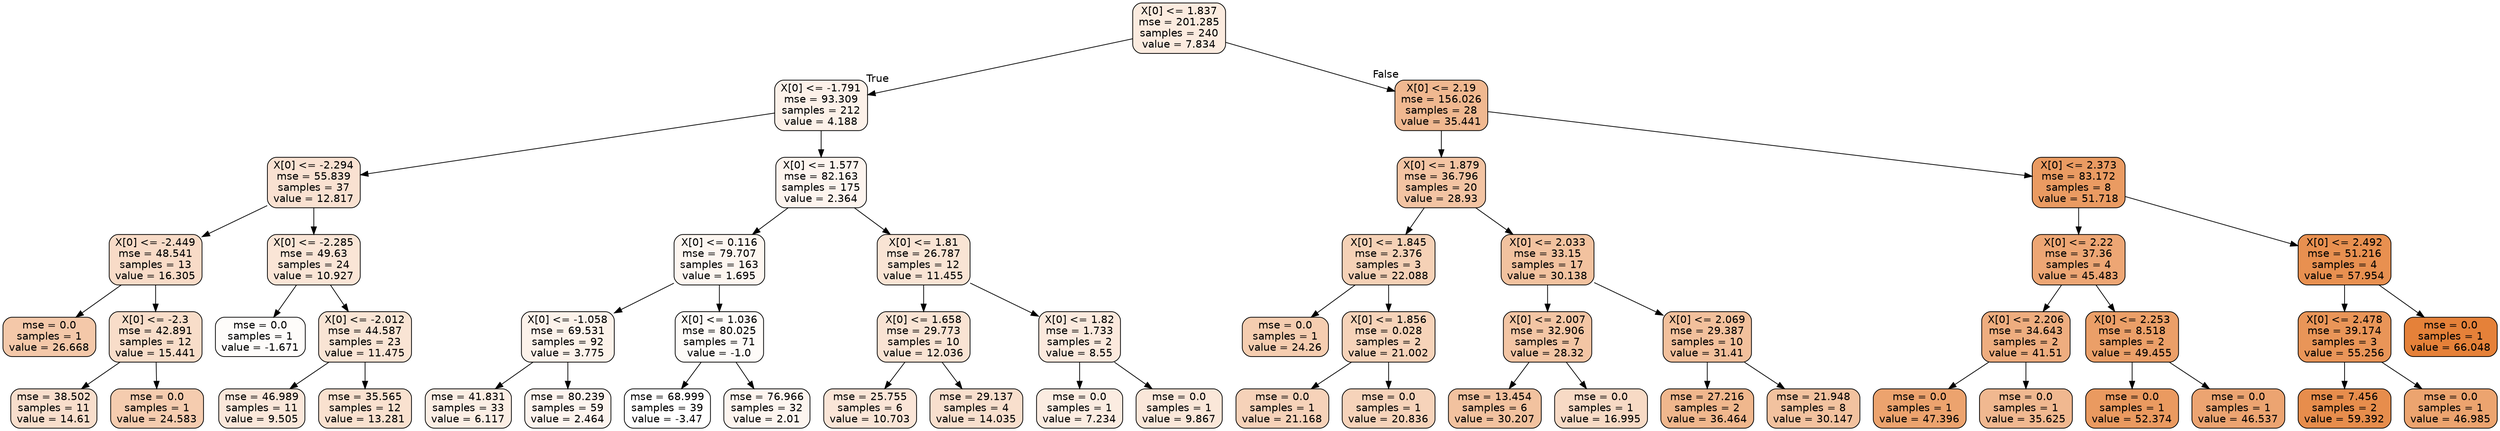digraph Tree {
node [shape=box, style="filled, rounded", color="black", fontname=helvetica] ;
edge [fontname=helvetica] ;
0 [label="X[0] <= 1.837\nmse = 201.285\nsamples = 240\nvalue = 7.834", fillcolor="#fbebdf"] ;
1 [label="X[0] <= -1.791\nmse = 93.309\nsamples = 212\nvalue = 4.188", fillcolor="#fcf1e9"] ;
0 -> 1 [labeldistance=2.5, labelangle=45, headlabel="True"] ;
2 [label="X[0] <= -2.294\nmse = 55.839\nsamples = 37\nvalue = 12.817", fillcolor="#f9e1d1"] ;
1 -> 2 ;
3 [label="X[0] <= -2.449\nmse = 48.541\nsamples = 13\nvalue = 16.305", fillcolor="#f8dbc7"] ;
2 -> 3 ;
4 [label="mse = 0.0\nsamples = 1\nvalue = 26.668", fillcolor="#f4c8a9"] ;
3 -> 4 ;
5 [label="X[0] <= -2.3\nmse = 42.891\nsamples = 12\nvalue = 15.441", fillcolor="#f8ddc9"] ;
3 -> 5 ;
6 [label="mse = 38.502\nsamples = 11\nvalue = 14.61", fillcolor="#f8decc"] ;
5 -> 6 ;
7 [label="mse = 0.0\nsamples = 1\nvalue = 24.583", fillcolor="#f5ccaf"] ;
5 -> 7 ;
8 [label="X[0] <= -2.285\nmse = 49.63\nsamples = 24\nvalue = 10.927", fillcolor="#fae5d6"] ;
2 -> 8 ;
9 [label="mse = 0.0\nsamples = 1\nvalue = -1.671", fillcolor="#fefcfa"] ;
8 -> 9 ;
10 [label="X[0] <= -2.012\nmse = 44.587\nsamples = 23\nvalue = 11.475", fillcolor="#f9e4d4"] ;
8 -> 10 ;
11 [label="mse = 46.989\nsamples = 11\nvalue = 9.505", fillcolor="#fae7da"] ;
10 -> 11 ;
12 [label="mse = 35.565\nsamples = 12\nvalue = 13.281", fillcolor="#f9e1cf"] ;
10 -> 12 ;
13 [label="X[0] <= 1.577\nmse = 82.163\nsamples = 175\nvalue = 2.364", fillcolor="#fdf4ee"] ;
1 -> 13 ;
14 [label="X[0] <= 0.116\nmse = 79.707\nsamples = 163\nvalue = 1.695", fillcolor="#fdf6f0"] ;
13 -> 14 ;
15 [label="X[0] <= -1.058\nmse = 69.531\nsamples = 92\nvalue = 3.775", fillcolor="#fcf2ea"] ;
14 -> 15 ;
16 [label="mse = 41.831\nsamples = 33\nvalue = 6.117", fillcolor="#fbeee4"] ;
15 -> 16 ;
17 [label="mse = 80.239\nsamples = 59\nvalue = 2.464", fillcolor="#fdf4ee"] ;
15 -> 17 ;
18 [label="X[0] <= 1.036\nmse = 80.025\nsamples = 71\nvalue = -1.0", fillcolor="#fefbf8"] ;
14 -> 18 ;
19 [label="mse = 68.999\nsamples = 39\nvalue = -3.47", fillcolor="#ffffff"] ;
18 -> 19 ;
20 [label="mse = 76.966\nsamples = 32\nvalue = 2.01", fillcolor="#fdf5ef"] ;
18 -> 20 ;
21 [label="X[0] <= 1.81\nmse = 26.787\nsamples = 12\nvalue = 11.455", fillcolor="#f9e4d4"] ;
13 -> 21 ;
22 [label="X[0] <= 1.658\nmse = 29.773\nsamples = 10\nvalue = 12.036", fillcolor="#f9e3d3"] ;
21 -> 22 ;
23 [label="mse = 25.755\nsamples = 6\nvalue = 10.703", fillcolor="#fae5d7"] ;
22 -> 23 ;
24 [label="mse = 29.137\nsamples = 4\nvalue = 14.035", fillcolor="#f8dfcd"] ;
22 -> 24 ;
25 [label="X[0] <= 1.82\nmse = 1.733\nsamples = 2\nvalue = 8.55", fillcolor="#fbe9dd"] ;
21 -> 25 ;
26 [label="mse = 0.0\nsamples = 1\nvalue = 7.234", fillcolor="#fbece1"] ;
25 -> 26 ;
27 [label="mse = 0.0\nsamples = 1\nvalue = 9.867", fillcolor="#fae7d9"] ;
25 -> 27 ;
28 [label="X[0] <= 2.19\nmse = 156.026\nsamples = 28\nvalue = 35.441", fillcolor="#f0b890"] ;
0 -> 28 [labeldistance=2.5, labelangle=-45, headlabel="False"] ;
29 [label="X[0] <= 1.879\nmse = 36.796\nsamples = 20\nvalue = 28.93", fillcolor="#f3c4a3"] ;
28 -> 29 ;
30 [label="X[0] <= 1.845\nmse = 2.376\nsamples = 3\nvalue = 22.088", fillcolor="#f5d1b6"] ;
29 -> 30 ;
31 [label="mse = 0.0\nsamples = 1\nvalue = 24.26", fillcolor="#f5cdb0"] ;
30 -> 31 ;
32 [label="X[0] <= 1.856\nmse = 0.028\nsamples = 2\nvalue = 21.002", fillcolor="#f6d3b9"] ;
30 -> 32 ;
33 [label="mse = 0.0\nsamples = 1\nvalue = 21.168", fillcolor="#f6d2b9"] ;
32 -> 33 ;
34 [label="mse = 0.0\nsamples = 1\nvalue = 20.836", fillcolor="#f6d3ba"] ;
32 -> 34 ;
35 [label="X[0] <= 2.033\nmse = 33.15\nsamples = 17\nvalue = 30.138", fillcolor="#f2c29f"] ;
29 -> 35 ;
36 [label="X[0] <= 2.007\nmse = 32.906\nsamples = 7\nvalue = 28.32", fillcolor="#f3c5a4"] ;
35 -> 36 ;
37 [label="mse = 13.454\nsamples = 6\nvalue = 30.207", fillcolor="#f2c29f"] ;
36 -> 37 ;
38 [label="mse = 0.0\nsamples = 1\nvalue = 16.995", fillcolor="#f7dac5"] ;
36 -> 38 ;
39 [label="X[0] <= 2.069\nmse = 29.387\nsamples = 10\nvalue = 31.41", fillcolor="#f2c09c"] ;
35 -> 39 ;
40 [label="mse = 27.216\nsamples = 2\nvalue = 36.464", fillcolor="#f0b78d"] ;
39 -> 40 ;
41 [label="mse = 21.948\nsamples = 8\nvalue = 30.147", fillcolor="#f2c29f"] ;
39 -> 41 ;
42 [label="X[0] <= 2.373\nmse = 83.172\nsamples = 8\nvalue = 51.718", fillcolor="#ea9b62"] ;
28 -> 42 ;
43 [label="X[0] <= 2.22\nmse = 37.36\nsamples = 4\nvalue = 45.483", fillcolor="#eda674"] ;
42 -> 43 ;
44 [label="X[0] <= 2.206\nmse = 34.643\nsamples = 2\nvalue = 41.51", fillcolor="#eead7f"] ;
43 -> 44 ;
45 [label="mse = 0.0\nsamples = 1\nvalue = 47.396", fillcolor="#eca36e"] ;
44 -> 45 ;
46 [label="mse = 0.0\nsamples = 1\nvalue = 35.625", fillcolor="#f0b890"] ;
44 -> 46 ;
47 [label="X[0] <= 2.253\nmse = 8.518\nsamples = 2\nvalue = 49.455", fillcolor="#eb9f68"] ;
43 -> 47 ;
48 [label="mse = 0.0\nsamples = 1\nvalue = 52.374", fillcolor="#ea9a60"] ;
47 -> 48 ;
49 [label="mse = 0.0\nsamples = 1\nvalue = 46.537", fillcolor="#eca471"] ;
47 -> 49 ;
50 [label="X[0] <= 2.492\nmse = 51.216\nsamples = 4\nvalue = 57.954", fillcolor="#e89050"] ;
42 -> 50 ;
51 [label="X[0] <= 2.478\nmse = 39.174\nsamples = 3\nvalue = 55.256", fillcolor="#e99558"] ;
50 -> 51 ;
52 [label="mse = 7.456\nsamples = 2\nvalue = 59.392", fillcolor="#e78d4c"] ;
51 -> 52 ;
53 [label="mse = 0.0\nsamples = 1\nvalue = 46.985", fillcolor="#eca46f"] ;
51 -> 53 ;
54 [label="mse = 0.0\nsamples = 1\nvalue = 66.048", fillcolor="#e58139"] ;
50 -> 54 ;
}